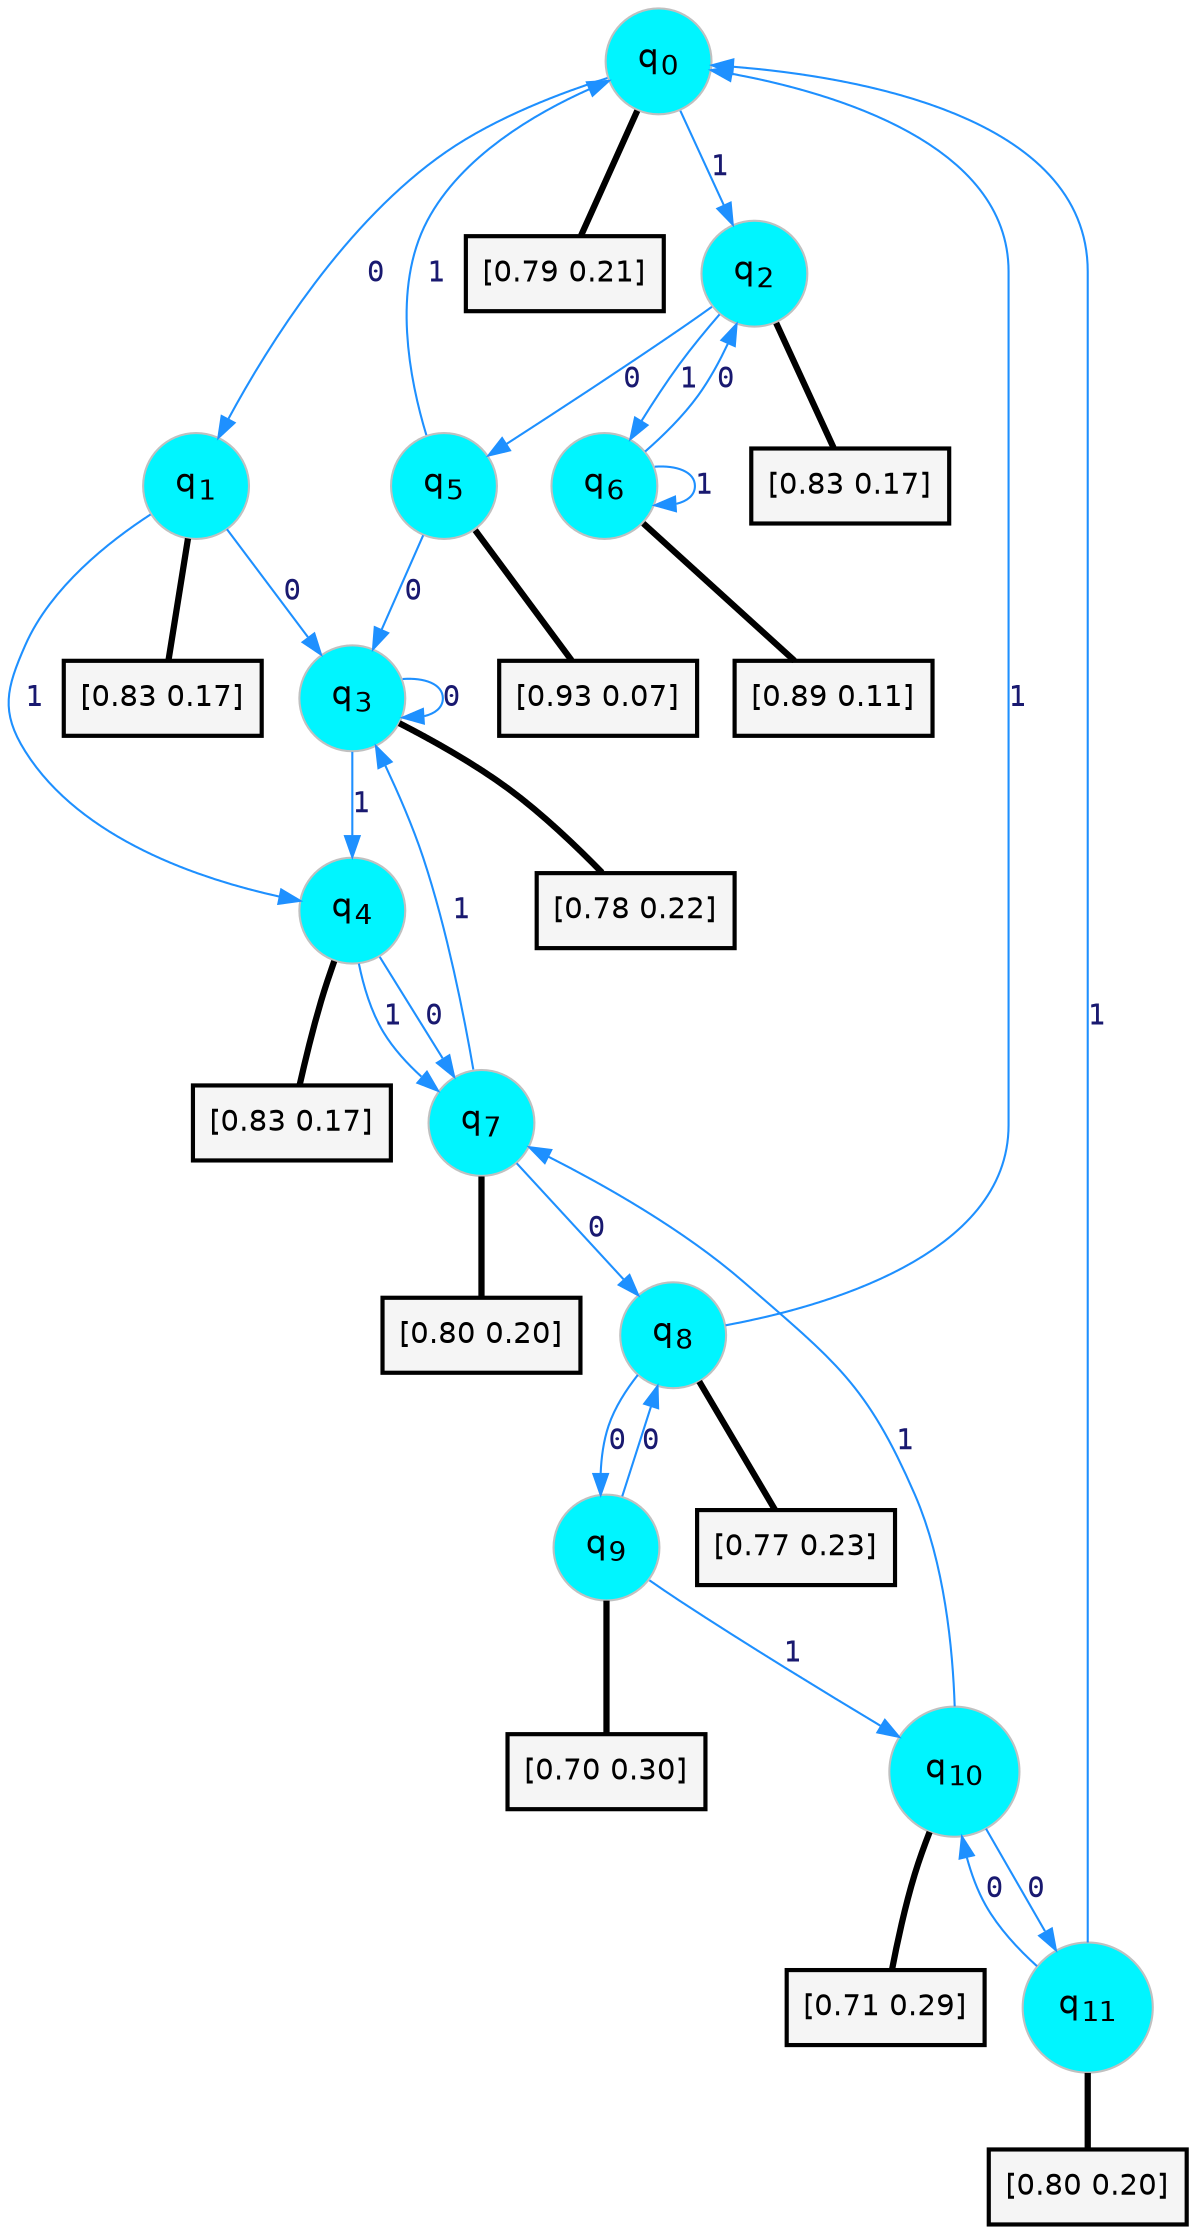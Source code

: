 digraph G {
graph [
bgcolor=transparent, dpi=300, rankdir=TD, size="40,25"];
node [
color=gray, fillcolor=turquoise1, fontcolor=black, fontname=Helvetica, fontsize=16, fontweight=bold, shape=circle, style=filled];
edge [
arrowsize=1, color=dodgerblue1, fontcolor=midnightblue, fontname=courier, fontweight=bold, penwidth=1, style=solid, weight=20];
0[label=<q<SUB>0</SUB>>];
1[label=<q<SUB>1</SUB>>];
2[label=<q<SUB>2</SUB>>];
3[label=<q<SUB>3</SUB>>];
4[label=<q<SUB>4</SUB>>];
5[label=<q<SUB>5</SUB>>];
6[label=<q<SUB>6</SUB>>];
7[label=<q<SUB>7</SUB>>];
8[label=<q<SUB>8</SUB>>];
9[label=<q<SUB>9</SUB>>];
10[label=<q<SUB>10</SUB>>];
11[label=<q<SUB>11</SUB>>];
12[label="[0.79 0.21]", shape=box,fontcolor=black, fontname=Helvetica, fontsize=14, penwidth=2, fillcolor=whitesmoke,color=black];
13[label="[0.83 0.17]", shape=box,fontcolor=black, fontname=Helvetica, fontsize=14, penwidth=2, fillcolor=whitesmoke,color=black];
14[label="[0.83 0.17]", shape=box,fontcolor=black, fontname=Helvetica, fontsize=14, penwidth=2, fillcolor=whitesmoke,color=black];
15[label="[0.78 0.22]", shape=box,fontcolor=black, fontname=Helvetica, fontsize=14, penwidth=2, fillcolor=whitesmoke,color=black];
16[label="[0.83 0.17]", shape=box,fontcolor=black, fontname=Helvetica, fontsize=14, penwidth=2, fillcolor=whitesmoke,color=black];
17[label="[0.93 0.07]", shape=box,fontcolor=black, fontname=Helvetica, fontsize=14, penwidth=2, fillcolor=whitesmoke,color=black];
18[label="[0.89 0.11]", shape=box,fontcolor=black, fontname=Helvetica, fontsize=14, penwidth=2, fillcolor=whitesmoke,color=black];
19[label="[0.80 0.20]", shape=box,fontcolor=black, fontname=Helvetica, fontsize=14, penwidth=2, fillcolor=whitesmoke,color=black];
20[label="[0.77 0.23]", shape=box,fontcolor=black, fontname=Helvetica, fontsize=14, penwidth=2, fillcolor=whitesmoke,color=black];
21[label="[0.70 0.30]", shape=box,fontcolor=black, fontname=Helvetica, fontsize=14, penwidth=2, fillcolor=whitesmoke,color=black];
22[label="[0.71 0.29]", shape=box,fontcolor=black, fontname=Helvetica, fontsize=14, penwidth=2, fillcolor=whitesmoke,color=black];
23[label="[0.80 0.20]", shape=box,fontcolor=black, fontname=Helvetica, fontsize=14, penwidth=2, fillcolor=whitesmoke,color=black];
0->1 [label=0];
0->2 [label=1];
0->12 [arrowhead=none, penwidth=3,color=black];
1->3 [label=0];
1->4 [label=1];
1->13 [arrowhead=none, penwidth=3,color=black];
2->5 [label=0];
2->6 [label=1];
2->14 [arrowhead=none, penwidth=3,color=black];
3->3 [label=0];
3->4 [label=1];
3->15 [arrowhead=none, penwidth=3,color=black];
4->7 [label=0];
4->7 [label=1];
4->16 [arrowhead=none, penwidth=3,color=black];
5->3 [label=0];
5->0 [label=1];
5->17 [arrowhead=none, penwidth=3,color=black];
6->2 [label=0];
6->6 [label=1];
6->18 [arrowhead=none, penwidth=3,color=black];
7->8 [label=0];
7->3 [label=1];
7->19 [arrowhead=none, penwidth=3,color=black];
8->9 [label=0];
8->0 [label=1];
8->20 [arrowhead=none, penwidth=3,color=black];
9->8 [label=0];
9->10 [label=1];
9->21 [arrowhead=none, penwidth=3,color=black];
10->11 [label=0];
10->7 [label=1];
10->22 [arrowhead=none, penwidth=3,color=black];
11->10 [label=0];
11->0 [label=1];
11->23 [arrowhead=none, penwidth=3,color=black];
}
